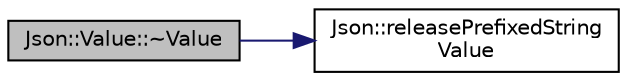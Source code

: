 digraph "Json::Value::~Value"
{
 // LATEX_PDF_SIZE
  edge [fontname="Helvetica",fontsize="10",labelfontname="Helvetica",labelfontsize="10"];
  node [fontname="Helvetica",fontsize="10",shape=record];
  rankdir="LR";
  Node1 [label="Json::Value::~Value",height=0.2,width=0.4,color="black", fillcolor="grey75", style="filled", fontcolor="black",tooltip=" "];
  Node1 -> Node2 [color="midnightblue",fontsize="10",style="solid",fontname="Helvetica"];
  Node2 [label="Json::releasePrefixedString\lValue",height=0.2,width=0.4,color="black", fillcolor="white", style="filled",URL="$namespace_json.html#a48f4e3ea655e3b4a5d7f892c81f00511",tooltip=" "];
}
